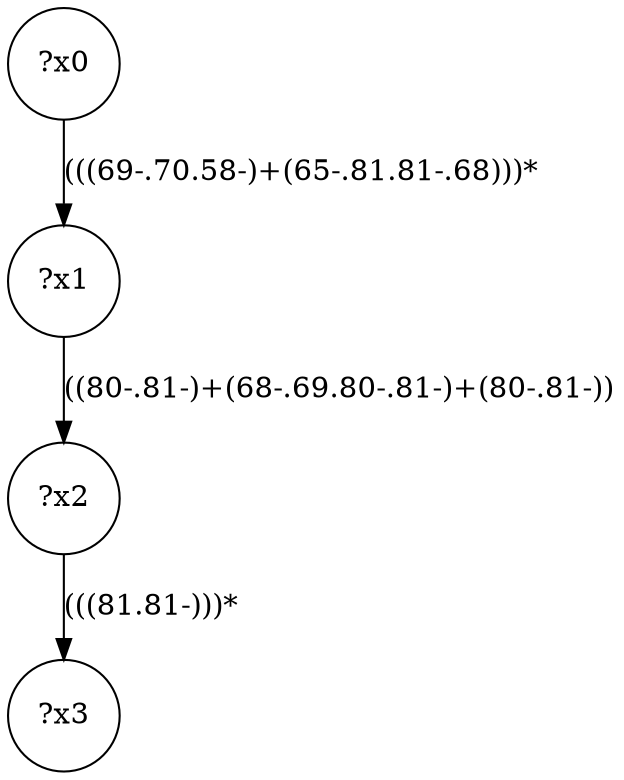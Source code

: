 digraph g {
	x0 [shape=circle, label="?x0"];
	x1 [shape=circle, label="?x1"];
	x0 -> x1 [label="(((69-.70.58-)+(65-.81.81-.68)))*"];
	x2 [shape=circle, label="?x2"];
	x1 -> x2 [label="((80-.81-)+(68-.69.80-.81-)+(80-.81-))"];
	x3 [shape=circle, label="?x3"];
	x2 -> x3 [label="(((81.81-)))*"];
}
